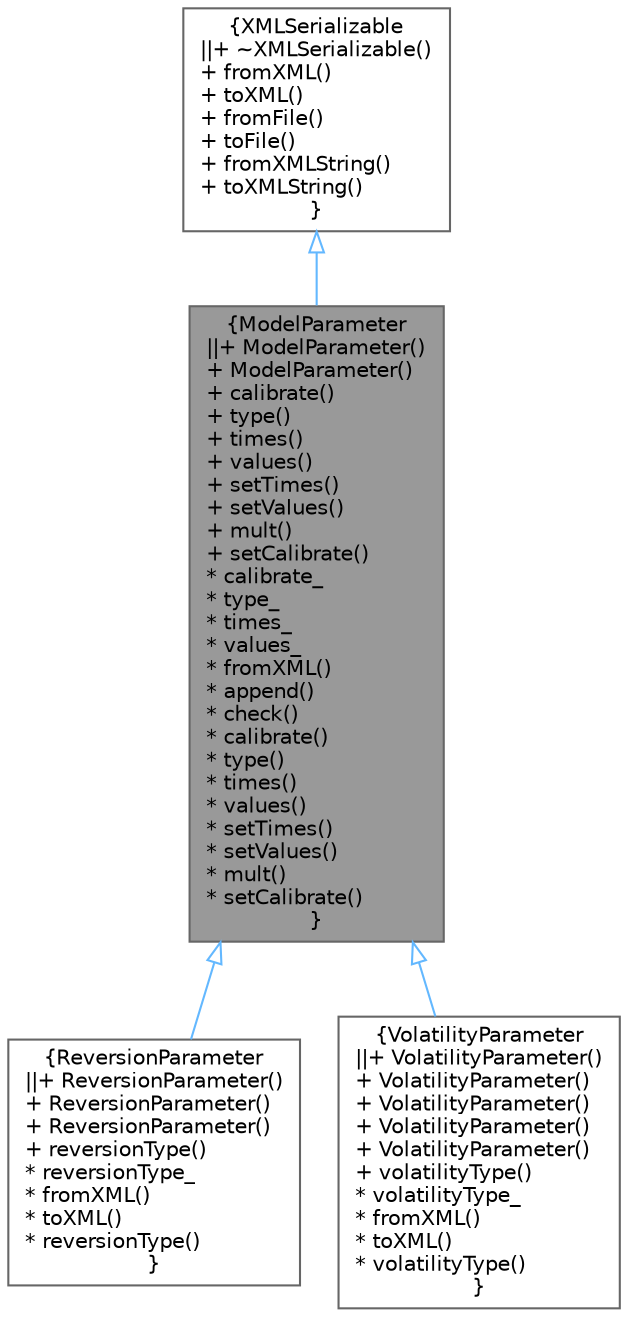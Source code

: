 digraph "ModelParameter"
{
 // INTERACTIVE_SVG=YES
 // LATEX_PDF_SIZE
  bgcolor="transparent";
  edge [fontname=Helvetica,fontsize=10,labelfontname=Helvetica,labelfontsize=10];
  node [fontname=Helvetica,fontsize=10,shape=box,height=0.2,width=0.4];
  Node1 [label="{ModelParameter\n||+ ModelParameter()\l+ ModelParameter()\l+ calibrate()\l+ type()\l+ times()\l+ values()\l+ setTimes()\l+ setValues()\l+ mult()\l+ setCalibrate()\l* calibrate_\l* type_\l* times_\l* values_\l* fromXML()\l* append()\l* check()\l* calibrate()\l* type()\l* times()\l* values()\l* setTimes()\l* setValues()\l* mult()\l* setCalibrate()\l}",height=0.2,width=0.4,color="gray40", fillcolor="grey60", style="filled", fontcolor="black",tooltip=" "];
  Node2 -> Node1 [dir="back",color="steelblue1",style="solid",arrowtail="onormal"];
  Node2 [label="{XMLSerializable\n||+ ~XMLSerializable()\l+ fromXML()\l+ toXML()\l+ fromFile()\l+ toFile()\l+ fromXMLString()\l+ toXMLString()\l}",height=0.2,width=0.4,color="gray40", fillcolor="white", style="filled",URL="$classore_1_1data_1_1_x_m_l_serializable.html",tooltip="Base class for all serializable classes."];
  Node1 -> Node3 [dir="back",color="steelblue1",style="solid",arrowtail="onormal"];
  Node3 [label="{ReversionParameter\n||+ ReversionParameter()\l+ ReversionParameter()\l+ ReversionParameter()\l+ reversionType()\l* reversionType_\l* fromXML()\l* toXML()\l* reversionType()\l}",height=0.2,width=0.4,color="gray40", fillcolor="white", style="filled",URL="$classore_1_1data_1_1_reversion_parameter.html",tooltip=" "];
  Node1 -> Node4 [dir="back",color="steelblue1",style="solid",arrowtail="onormal"];
  Node4 [label="{VolatilityParameter\n||+ VolatilityParameter()\l+ VolatilityParameter()\l+ VolatilityParameter()\l+ VolatilityParameter()\l+ VolatilityParameter()\l+ volatilityType()\l* volatilityType_\l* fromXML()\l* toXML()\l* volatilityType()\l}",height=0.2,width=0.4,color="gray40", fillcolor="white", style="filled",URL="$classore_1_1data_1_1_volatility_parameter.html",tooltip=" "];
}
